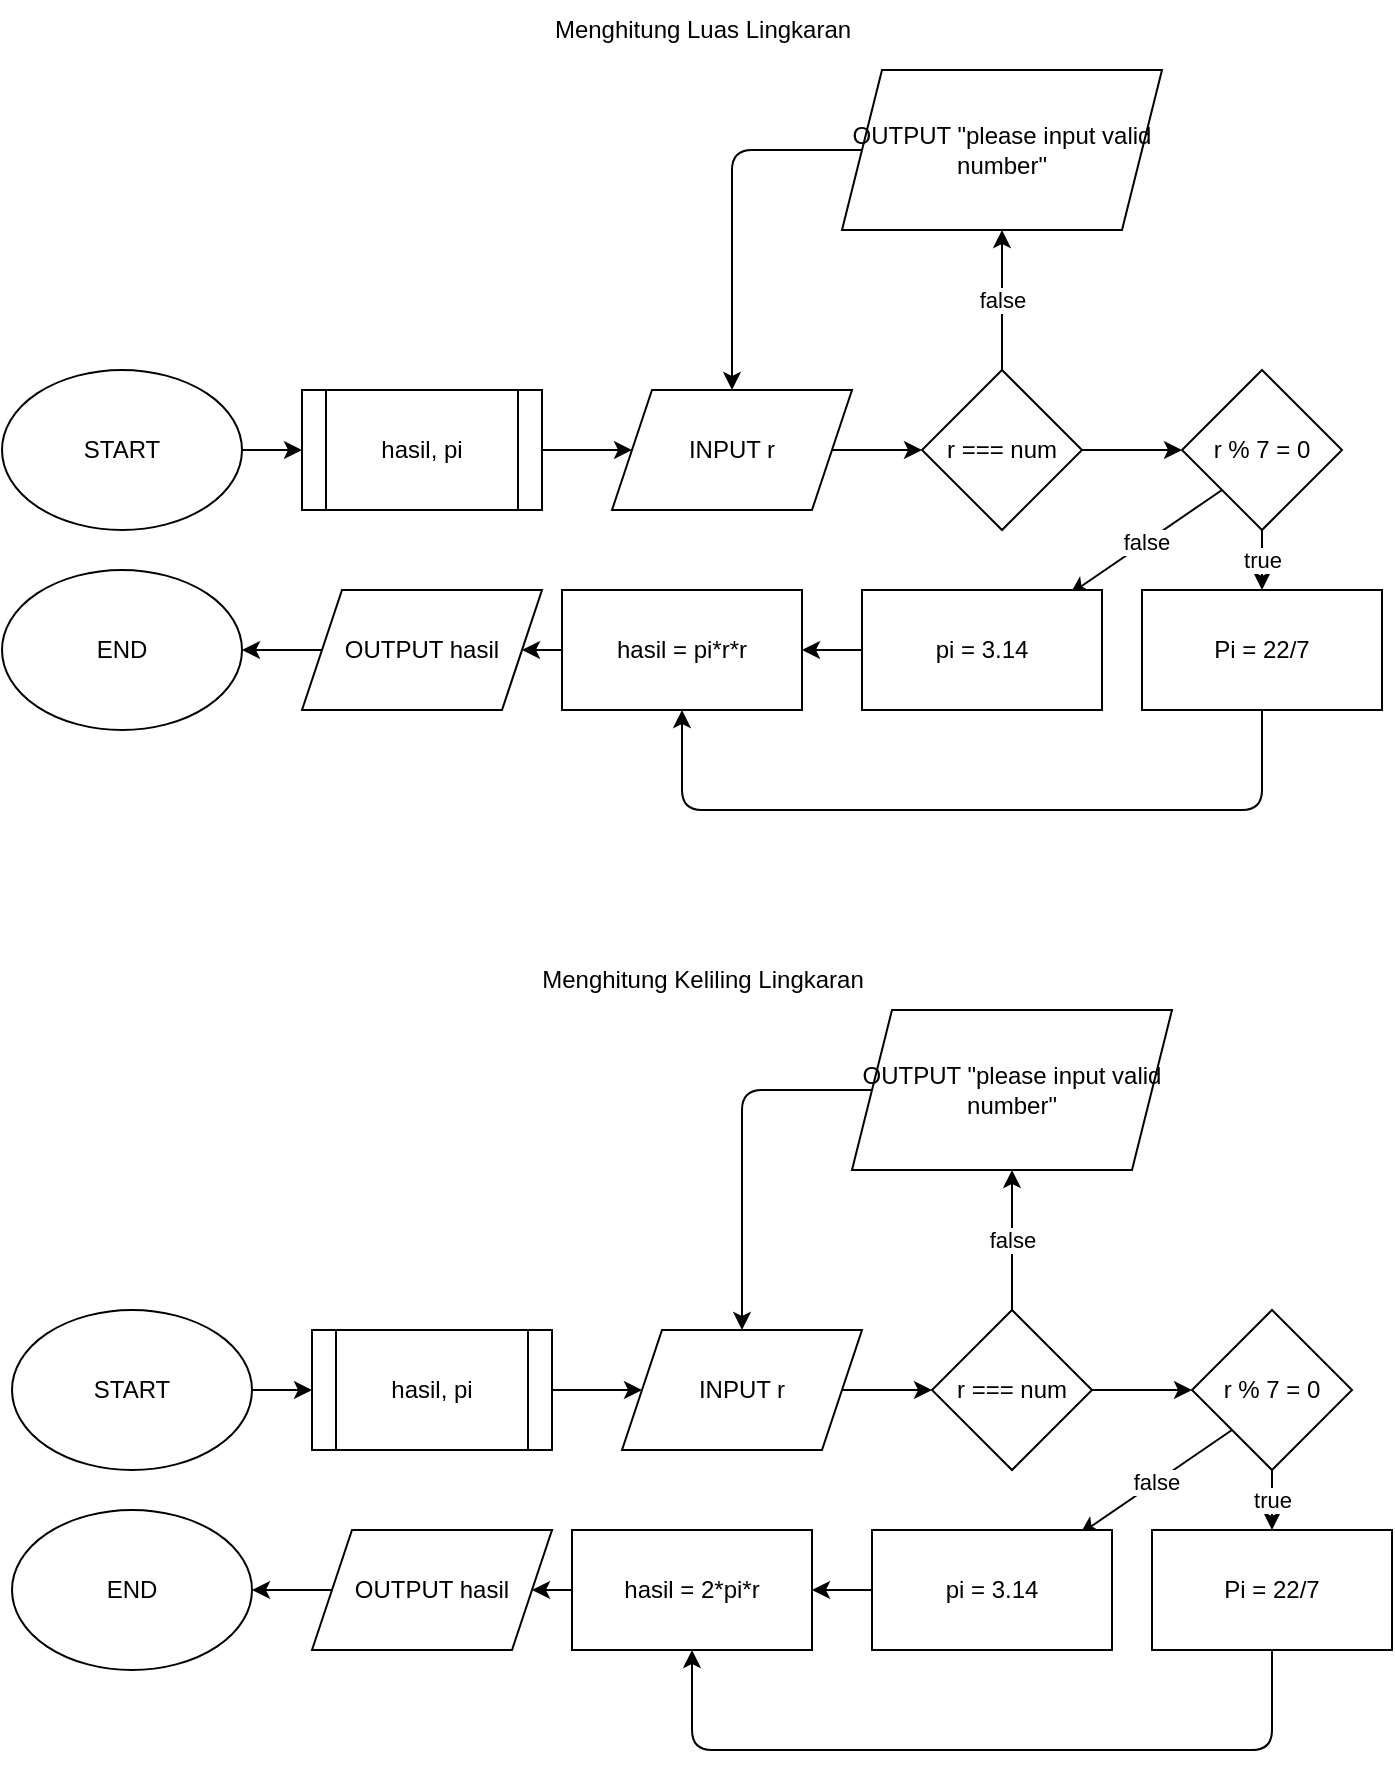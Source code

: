 <mxfile>
    <diagram id="EYSat-z2N-eyqF5U7tOu" name="Luas dan Keliling Lingkaran">
        <mxGraphModel dx="640" dy="474" grid="1" gridSize="10" guides="1" tooltips="1" connect="1" arrows="1" fold="1" page="1" pageScale="1" pageWidth="850" pageHeight="1100" math="0" shadow="0">
            <root>
                <mxCell id="0"/>
                <mxCell id="1" parent="0"/>
                <mxCell id="10" value="" style="edgeStyle=none;html=1;" parent="1" source="2" target="7" edge="1">
                    <mxGeometry relative="1" as="geometry"/>
                </mxCell>
                <mxCell id="2" value="START" style="ellipse;whiteSpace=wrap;html=1;" parent="1" vertex="1">
                    <mxGeometry x="60" y="220" width="120" height="80" as="geometry"/>
                </mxCell>
                <mxCell id="12" value="" style="edgeStyle=none;html=1;" parent="1" source="3" target="11" edge="1">
                    <mxGeometry relative="1" as="geometry"/>
                </mxCell>
                <object label="INPUT r" hedietLinkedDataV1_path="../5-menghitung luas dadu" hedietLinkedDataV1_start_col_x-num="0" hedietLinkedDataV1_start_line_x-num="0" hedietLinkedDataV1_end_col_x-num="0" hedietLinkedDataV1_end_line_x-num="0" id="3">
                    <mxCell style="shape=parallelogram;perimeter=parallelogramPerimeter;whiteSpace=wrap;html=1;fixedSize=1;" parent="1" vertex="1">
                        <mxGeometry x="365" y="230" width="120" height="60" as="geometry"/>
                    </mxCell>
                </object>
                <mxCell id="9" value="" style="edgeStyle=none;html=1;" parent="1" source="7" target="3" edge="1">
                    <mxGeometry relative="1" as="geometry"/>
                </mxCell>
                <mxCell id="7" value="hasil, pi" style="shape=process;whiteSpace=wrap;html=1;backgroundOutline=1;" parent="1" vertex="1">
                    <mxGeometry x="210" y="230" width="120" height="60" as="geometry"/>
                </mxCell>
                <mxCell id="14" value="false" style="edgeStyle=none;html=1;" parent="1" source="11" target="13" edge="1">
                    <mxGeometry relative="1" as="geometry"/>
                </mxCell>
                <mxCell id="54" value="" style="edgeStyle=none;html=1;" parent="1" source="11" target="53" edge="1">
                    <mxGeometry relative="1" as="geometry"/>
                </mxCell>
                <mxCell id="11" value="r === num" style="rhombus;whiteSpace=wrap;html=1;" parent="1" vertex="1">
                    <mxGeometry x="520" y="220" width="80" height="80" as="geometry"/>
                </mxCell>
                <mxCell id="3y9N2vOkkK7y7WOd7iPy-93" style="edgeStyle=none;html=1;exitX=0;exitY=0.5;exitDx=0;exitDy=0;entryX=0.5;entryY=0;entryDx=0;entryDy=0;" parent="1" source="13" target="3" edge="1">
                    <mxGeometry relative="1" as="geometry">
                        <Array as="points">
                            <mxPoint x="425" y="110"/>
                        </Array>
                    </mxGeometry>
                </mxCell>
                <mxCell id="13" value="OUTPUT &quot;please input valid number&quot;" style="shape=parallelogram;perimeter=parallelogramPerimeter;whiteSpace=wrap;html=1;fixedSize=1;" parent="1" vertex="1">
                    <mxGeometry x="480" y="70" width="160" height="80" as="geometry"/>
                </mxCell>
                <mxCell id="56" value="true" style="edgeStyle=none;html=1;" parent="1" source="53" target="55" edge="1">
                    <mxGeometry relative="1" as="geometry"/>
                </mxCell>
                <mxCell id="60" value="false" style="edgeStyle=none;html=1;exitX=0;exitY=1;exitDx=0;exitDy=0;entryX=0.867;entryY=0.033;entryDx=0;entryDy=0;entryPerimeter=0;" parent="1" source="53" target="59" edge="1">
                    <mxGeometry relative="1" as="geometry"/>
                </mxCell>
                <mxCell id="53" value="r % 7 = 0" style="rhombus;whiteSpace=wrap;html=1;" parent="1" vertex="1">
                    <mxGeometry x="650" y="220" width="80" height="80" as="geometry"/>
                </mxCell>
                <mxCell id="64" style="edgeStyle=none;html=1;exitX=0.5;exitY=1;exitDx=0;exitDy=0;entryX=0.5;entryY=1;entryDx=0;entryDy=0;" parent="1" source="55" target="61" edge="1">
                    <mxGeometry relative="1" as="geometry">
                        <Array as="points">
                            <mxPoint x="690" y="440"/>
                            <mxPoint x="400" y="440"/>
                        </Array>
                    </mxGeometry>
                </mxCell>
                <mxCell id="55" value="Pi = 22/7" style="whiteSpace=wrap;html=1;" parent="1" vertex="1">
                    <mxGeometry x="630" y="330" width="120" height="60" as="geometry"/>
                </mxCell>
                <mxCell id="62" value="" style="edgeStyle=none;html=1;" parent="1" source="59" target="61" edge="1">
                    <mxGeometry relative="1" as="geometry"/>
                </mxCell>
                <mxCell id="59" value="pi = 3.14" style="rounded=0;whiteSpace=wrap;html=1;" parent="1" vertex="1">
                    <mxGeometry x="490" y="330" width="120" height="60" as="geometry"/>
                </mxCell>
                <mxCell id="66" style="edgeStyle=none;html=1;exitX=0;exitY=0.5;exitDx=0;exitDy=0;" parent="1" source="61" target="65" edge="1">
                    <mxGeometry relative="1" as="geometry"/>
                </mxCell>
                <mxCell id="61" value="hasil = pi*r*r" style="rounded=0;whiteSpace=wrap;html=1;" parent="1" vertex="1">
                    <mxGeometry x="340" y="330" width="120" height="60" as="geometry"/>
                </mxCell>
                <mxCell id="68" value="" style="edgeStyle=none;html=1;" parent="1" source="65" target="67" edge="1">
                    <mxGeometry relative="1" as="geometry"/>
                </mxCell>
                <mxCell id="65" value="OUTPUT hasil" style="shape=parallelogram;perimeter=parallelogramPerimeter;whiteSpace=wrap;html=1;fixedSize=1;" parent="1" vertex="1">
                    <mxGeometry x="210" y="330" width="120" height="60" as="geometry"/>
                </mxCell>
                <mxCell id="67" value="END" style="ellipse;whiteSpace=wrap;html=1;" parent="1" vertex="1">
                    <mxGeometry x="60" y="320" width="120" height="80" as="geometry"/>
                </mxCell>
                <mxCell id="3y9N2vOkkK7y7WOd7iPy-94" value="Menghitung Luas Lingkaran" style="text;html=1;align=center;verticalAlign=middle;resizable=0;points=[];autosize=1;strokeColor=none;fillColor=none;" parent="1" vertex="1">
                    <mxGeometry x="325" y="35" width="170" height="30" as="geometry"/>
                </mxCell>
                <mxCell id="3y9N2vOkkK7y7WOd7iPy-95" value="Menghitung Keliling Lingkaran" style="text;html=1;align=center;verticalAlign=middle;resizable=0;points=[];autosize=1;strokeColor=none;fillColor=none;" parent="1" vertex="1">
                    <mxGeometry x="320" y="510" width="180" height="30" as="geometry"/>
                </mxCell>
                <mxCell id="Yg-fXGmywBbAjabtKlyo-92" value="" style="edgeStyle=none;html=1;" parent="1" source="Yg-fXGmywBbAjabtKlyo-93" target="Yg-fXGmywBbAjabtKlyo-97" edge="1">
                    <mxGeometry relative="1" as="geometry"/>
                </mxCell>
                <mxCell id="Yg-fXGmywBbAjabtKlyo-93" value="START" style="ellipse;whiteSpace=wrap;html=1;" parent="1" vertex="1">
                    <mxGeometry x="65" y="690" width="120" height="80" as="geometry"/>
                </mxCell>
                <mxCell id="Yg-fXGmywBbAjabtKlyo-94" value="" style="edgeStyle=none;html=1;" parent="1" source="Yg-fXGmywBbAjabtKlyo-95" target="Yg-fXGmywBbAjabtKlyo-100" edge="1">
                    <mxGeometry relative="1" as="geometry"/>
                </mxCell>
                <object label="INPUT r" hedietLinkedDataV1_path="../5-menghitung luas dadu" hedietLinkedDataV1_start_col_x-num="0" hedietLinkedDataV1_start_line_x-num="0" hedietLinkedDataV1_end_col_x-num="0" hedietLinkedDataV1_end_line_x-num="0" id="Yg-fXGmywBbAjabtKlyo-95">
                    <mxCell style="shape=parallelogram;perimeter=parallelogramPerimeter;whiteSpace=wrap;html=1;fixedSize=1;" parent="1" vertex="1">
                        <mxGeometry x="370" y="700" width="120" height="60" as="geometry"/>
                    </mxCell>
                </object>
                <mxCell id="Yg-fXGmywBbAjabtKlyo-96" value="" style="edgeStyle=none;html=1;" parent="1" source="Yg-fXGmywBbAjabtKlyo-97" target="Yg-fXGmywBbAjabtKlyo-95" edge="1">
                    <mxGeometry relative="1" as="geometry"/>
                </mxCell>
                <mxCell id="Yg-fXGmywBbAjabtKlyo-97" value="hasil, pi" style="shape=process;whiteSpace=wrap;html=1;backgroundOutline=1;" parent="1" vertex="1">
                    <mxGeometry x="215" y="700" width="120" height="60" as="geometry"/>
                </mxCell>
                <mxCell id="Yg-fXGmywBbAjabtKlyo-98" value="false" style="edgeStyle=none;html=1;" parent="1" source="Yg-fXGmywBbAjabtKlyo-100" target="Yg-fXGmywBbAjabtKlyo-102" edge="1">
                    <mxGeometry relative="1" as="geometry"/>
                </mxCell>
                <mxCell id="Yg-fXGmywBbAjabtKlyo-99" value="" style="edgeStyle=none;html=1;" parent="1" source="Yg-fXGmywBbAjabtKlyo-100" target="Yg-fXGmywBbAjabtKlyo-105" edge="1">
                    <mxGeometry relative="1" as="geometry"/>
                </mxCell>
                <mxCell id="Yg-fXGmywBbAjabtKlyo-100" value="r === num" style="rhombus;whiteSpace=wrap;html=1;" parent="1" vertex="1">
                    <mxGeometry x="525" y="690" width="80" height="80" as="geometry"/>
                </mxCell>
                <mxCell id="Yg-fXGmywBbAjabtKlyo-101" style="edgeStyle=none;html=1;exitX=0;exitY=0.5;exitDx=0;exitDy=0;entryX=0.5;entryY=0;entryDx=0;entryDy=0;" parent="1" source="Yg-fXGmywBbAjabtKlyo-102" target="Yg-fXGmywBbAjabtKlyo-95" edge="1">
                    <mxGeometry relative="1" as="geometry">
                        <Array as="points">
                            <mxPoint x="430" y="580"/>
                        </Array>
                    </mxGeometry>
                </mxCell>
                <mxCell id="Yg-fXGmywBbAjabtKlyo-102" value="OUTPUT &quot;please input valid number&quot;" style="shape=parallelogram;perimeter=parallelogramPerimeter;whiteSpace=wrap;html=1;fixedSize=1;" parent="1" vertex="1">
                    <mxGeometry x="485" y="540" width="160" height="80" as="geometry"/>
                </mxCell>
                <mxCell id="Yg-fXGmywBbAjabtKlyo-103" value="true" style="edgeStyle=none;html=1;" parent="1" source="Yg-fXGmywBbAjabtKlyo-105" target="Yg-fXGmywBbAjabtKlyo-107" edge="1">
                    <mxGeometry relative="1" as="geometry"/>
                </mxCell>
                <mxCell id="Yg-fXGmywBbAjabtKlyo-104" value="false" style="edgeStyle=none;html=1;exitX=0;exitY=1;exitDx=0;exitDy=0;entryX=0.867;entryY=0.033;entryDx=0;entryDy=0;entryPerimeter=0;" parent="1" source="Yg-fXGmywBbAjabtKlyo-105" target="Yg-fXGmywBbAjabtKlyo-109" edge="1">
                    <mxGeometry relative="1" as="geometry"/>
                </mxCell>
                <mxCell id="Yg-fXGmywBbAjabtKlyo-105" value="r % 7 = 0" style="rhombus;whiteSpace=wrap;html=1;" parent="1" vertex="1">
                    <mxGeometry x="655" y="690" width="80" height="80" as="geometry"/>
                </mxCell>
                <mxCell id="Yg-fXGmywBbAjabtKlyo-106" style="edgeStyle=none;html=1;exitX=0.5;exitY=1;exitDx=0;exitDy=0;entryX=0.5;entryY=1;entryDx=0;entryDy=0;" parent="1" source="Yg-fXGmywBbAjabtKlyo-107" target="Yg-fXGmywBbAjabtKlyo-111" edge="1">
                    <mxGeometry relative="1" as="geometry">
                        <Array as="points">
                            <mxPoint x="695" y="910"/>
                            <mxPoint x="405" y="910"/>
                        </Array>
                    </mxGeometry>
                </mxCell>
                <mxCell id="Yg-fXGmywBbAjabtKlyo-107" value="Pi = 22/7" style="whiteSpace=wrap;html=1;" parent="1" vertex="1">
                    <mxGeometry x="635" y="800" width="120" height="60" as="geometry"/>
                </mxCell>
                <mxCell id="Yg-fXGmywBbAjabtKlyo-108" value="" style="edgeStyle=none;html=1;" parent="1" source="Yg-fXGmywBbAjabtKlyo-109" target="Yg-fXGmywBbAjabtKlyo-111" edge="1">
                    <mxGeometry relative="1" as="geometry"/>
                </mxCell>
                <mxCell id="Yg-fXGmywBbAjabtKlyo-109" value="pi = 3.14" style="rounded=0;whiteSpace=wrap;html=1;" parent="1" vertex="1">
                    <mxGeometry x="495" y="800" width="120" height="60" as="geometry"/>
                </mxCell>
                <mxCell id="Yg-fXGmywBbAjabtKlyo-110" style="edgeStyle=none;html=1;exitX=0;exitY=0.5;exitDx=0;exitDy=0;" parent="1" source="Yg-fXGmywBbAjabtKlyo-111" target="Yg-fXGmywBbAjabtKlyo-113" edge="1">
                    <mxGeometry relative="1" as="geometry"/>
                </mxCell>
                <mxCell id="Yg-fXGmywBbAjabtKlyo-111" value="hasil = 2*pi*r" style="rounded=0;whiteSpace=wrap;html=1;" parent="1" vertex="1">
                    <mxGeometry x="345" y="800" width="120" height="60" as="geometry"/>
                </mxCell>
                <mxCell id="Yg-fXGmywBbAjabtKlyo-112" value="" style="edgeStyle=none;html=1;" parent="1" source="Yg-fXGmywBbAjabtKlyo-113" target="Yg-fXGmywBbAjabtKlyo-114" edge="1">
                    <mxGeometry relative="1" as="geometry"/>
                </mxCell>
                <mxCell id="Yg-fXGmywBbAjabtKlyo-113" value="OUTPUT hasil" style="shape=parallelogram;perimeter=parallelogramPerimeter;whiteSpace=wrap;html=1;fixedSize=1;" parent="1" vertex="1">
                    <mxGeometry x="215" y="800" width="120" height="60" as="geometry"/>
                </mxCell>
                <mxCell id="Yg-fXGmywBbAjabtKlyo-114" value="END" style="ellipse;whiteSpace=wrap;html=1;" parent="1" vertex="1">
                    <mxGeometry x="65" y="790" width="120" height="80" as="geometry"/>
                </mxCell>
            </root>
        </mxGraphModel>
    </diagram>
    <diagram id="mYNq08L5i1HmZil4bkkc" name="Menghitung Luas Dadu">
        <mxGraphModel dx="576" dy="427" grid="1" gridSize="10" guides="1" tooltips="1" connect="1" arrows="1" fold="1" page="1" pageScale="1" pageWidth="850" pageHeight="1100" math="0" shadow="0">
            <root>
                <mxCell id="0"/>
                <mxCell id="1" parent="0"/>
                <mxCell id="7p9fBmsLSSAzzL6cEcp--3" value="" style="edgeStyle=none;html=1;" parent="1" source="7p9fBmsLSSAzzL6cEcp--1" target="7p9fBmsLSSAzzL6cEcp--2" edge="1">
                    <mxGeometry relative="1" as="geometry"/>
                </mxCell>
                <mxCell id="7p9fBmsLSSAzzL6cEcp--1" value="START" style="ellipse;whiteSpace=wrap;html=1;" parent="1" vertex="1">
                    <mxGeometry x="80" y="300" width="120" height="80" as="geometry"/>
                </mxCell>
                <mxCell id="qlpWUZ75xZie_0icfUTR-2" value="" style="edgeStyle=none;html=1;" parent="1" source="7p9fBmsLSSAzzL6cEcp--2" target="qlpWUZ75xZie_0icfUTR-1" edge="1">
                    <mxGeometry relative="1" as="geometry"/>
                </mxCell>
                <mxCell id="7p9fBmsLSSAzzL6cEcp--2" value="hasil" style="shape=process;whiteSpace=wrap;html=1;backgroundOutline=1;" parent="1" vertex="1">
                    <mxGeometry x="230" y="310" width="120" height="60" as="geometry"/>
                </mxCell>
                <mxCell id="qlpWUZ75xZie_0icfUTR-4" value="" style="edgeStyle=none;html=1;" parent="1" source="qlpWUZ75xZie_0icfUTR-1" target="qlpWUZ75xZie_0icfUTR-3" edge="1">
                    <mxGeometry relative="1" as="geometry"/>
                </mxCell>
                <mxCell id="qlpWUZ75xZie_0icfUTR-1" value="INPUT s" style="shape=parallelogram;perimeter=parallelogramPerimeter;whiteSpace=wrap;html=1;fixedSize=1;" parent="1" vertex="1">
                    <mxGeometry x="380" y="310" width="120" height="60" as="geometry"/>
                </mxCell>
                <mxCell id="qlpWUZ75xZie_0icfUTR-6" value="" style="edgeStyle=none;html=1;" parent="1" source="qlpWUZ75xZie_0icfUTR-3" target="qlpWUZ75xZie_0icfUTR-5" edge="1">
                    <mxGeometry relative="1" as="geometry"/>
                </mxCell>
                <mxCell id="qlpWUZ75xZie_0icfUTR-10" value="" style="edgeStyle=none;html=1;" parent="1" source="qlpWUZ75xZie_0icfUTR-3" target="qlpWUZ75xZie_0icfUTR-9" edge="1">
                    <mxGeometry relative="1" as="geometry"/>
                </mxCell>
                <mxCell id="qlpWUZ75xZie_0icfUTR-3" value="s === num" style="rhombus;whiteSpace=wrap;html=1;" parent="1" vertex="1">
                    <mxGeometry x="530" y="300" width="80" height="80" as="geometry"/>
                </mxCell>
                <mxCell id="qlpWUZ75xZie_0icfUTR-18" style="edgeStyle=none;html=1;exitX=0;exitY=0.5;exitDx=0;exitDy=0;entryX=0.5;entryY=0;entryDx=0;entryDy=0;" parent="1" source="qlpWUZ75xZie_0icfUTR-5" target="qlpWUZ75xZie_0icfUTR-1" edge="1">
                    <mxGeometry relative="1" as="geometry">
                        <Array as="points">
                            <mxPoint x="440" y="210"/>
                        </Array>
                    </mxGeometry>
                </mxCell>
                <mxCell id="qlpWUZ75xZie_0icfUTR-5" value="OUTPUT &quot;please input &lt;br&gt;valid number&quot;" style="shape=parallelogram;perimeter=parallelogramPerimeter;whiteSpace=wrap;html=1;fixedSize=1;" parent="1" vertex="1">
                    <mxGeometry x="490" y="170" width="160" height="80" as="geometry"/>
                </mxCell>
                <mxCell id="qlpWUZ75xZie_0icfUTR-12" value="" style="edgeStyle=none;html=1;" parent="1" source="qlpWUZ75xZie_0icfUTR-9" target="qlpWUZ75xZie_0icfUTR-11" edge="1">
                    <mxGeometry relative="1" as="geometry"/>
                </mxCell>
                <mxCell id="qlpWUZ75xZie_0icfUTR-9" value="hasil = 6*s*s" style="whiteSpace=wrap;html=1;" parent="1" vertex="1">
                    <mxGeometry x="650" y="310" width="120" height="60" as="geometry"/>
                </mxCell>
                <mxCell id="qlpWUZ75xZie_0icfUTR-15" style="edgeStyle=none;html=1;exitX=0;exitY=0.5;exitDx=0;exitDy=0;entryX=1;entryY=0.5;entryDx=0;entryDy=0;" parent="1" source="qlpWUZ75xZie_0icfUTR-11" target="qlpWUZ75xZie_0icfUTR-14" edge="1">
                    <mxGeometry relative="1" as="geometry"/>
                </mxCell>
                <mxCell id="qlpWUZ75xZie_0icfUTR-11" value="OUTPUT hasil" style="shape=parallelogram;perimeter=parallelogramPerimeter;whiteSpace=wrap;html=1;fixedSize=1;" parent="1" vertex="1">
                    <mxGeometry x="650" y="410" width="120" height="60" as="geometry"/>
                </mxCell>
                <mxCell id="qlpWUZ75xZie_0icfUTR-14" value="END" style="ellipse;whiteSpace=wrap;html=1;" parent="1" vertex="1">
                    <mxGeometry x="80" y="400" width="120" height="80" as="geometry"/>
                </mxCell>
                <mxCell id="qlpWUZ75xZie_0icfUTR-17" value="Menghitung Luas Dadu" style="text;html=1;align=center;verticalAlign=middle;resizable=0;points=[];autosize=1;strokeColor=none;fillColor=none;strokeWidth=2;" parent="1" vertex="1">
                    <mxGeometry x="350" y="110" width="150" height="30" as="geometry"/>
                </mxCell>
            </root>
        </mxGraphModel>
    </diagram>
</mxfile>